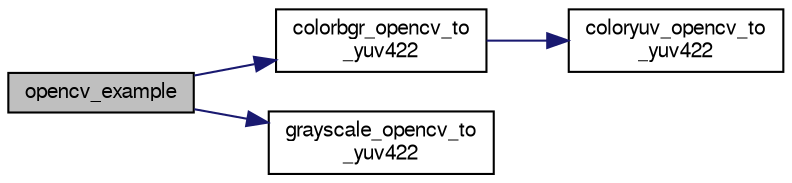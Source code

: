 digraph "opencv_example"
{
  edge [fontname="FreeSans",fontsize="10",labelfontname="FreeSans",labelfontsize="10"];
  node [fontname="FreeSans",fontsize="10",shape=record];
  rankdir="LR";
  Node1 [label="opencv_example",height=0.2,width=0.4,color="black", fillcolor="grey75", style="filled", fontcolor="black"];
  Node1 -> Node2 [color="midnightblue",fontsize="10",style="solid",fontname="FreeSans"];
  Node2 [label="colorbgr_opencv_to\l_yuv422",height=0.2,width=0.4,color="black", fillcolor="white", style="filled",URL="$opencv__image__functions_8cpp.html#af4d0f0682c7323109f7cc2f1d8c1615b"];
  Node2 -> Node3 [color="midnightblue",fontsize="10",style="solid",fontname="FreeSans"];
  Node3 [label="coloryuv_opencv_to\l_yuv422",height=0.2,width=0.4,color="black", fillcolor="white", style="filled",URL="$opencv__image__functions_8cpp.html#a003b51cf5281baaf8d7ffdf532d2526a"];
  Node1 -> Node4 [color="midnightblue",fontsize="10",style="solid",fontname="FreeSans"];
  Node4 [label="grayscale_opencv_to\l_yuv422",height=0.2,width=0.4,color="black", fillcolor="white", style="filled",URL="$opencv__image__functions_8cpp.html#a3b1bde1283e632b2503c36a52a77af53"];
}
